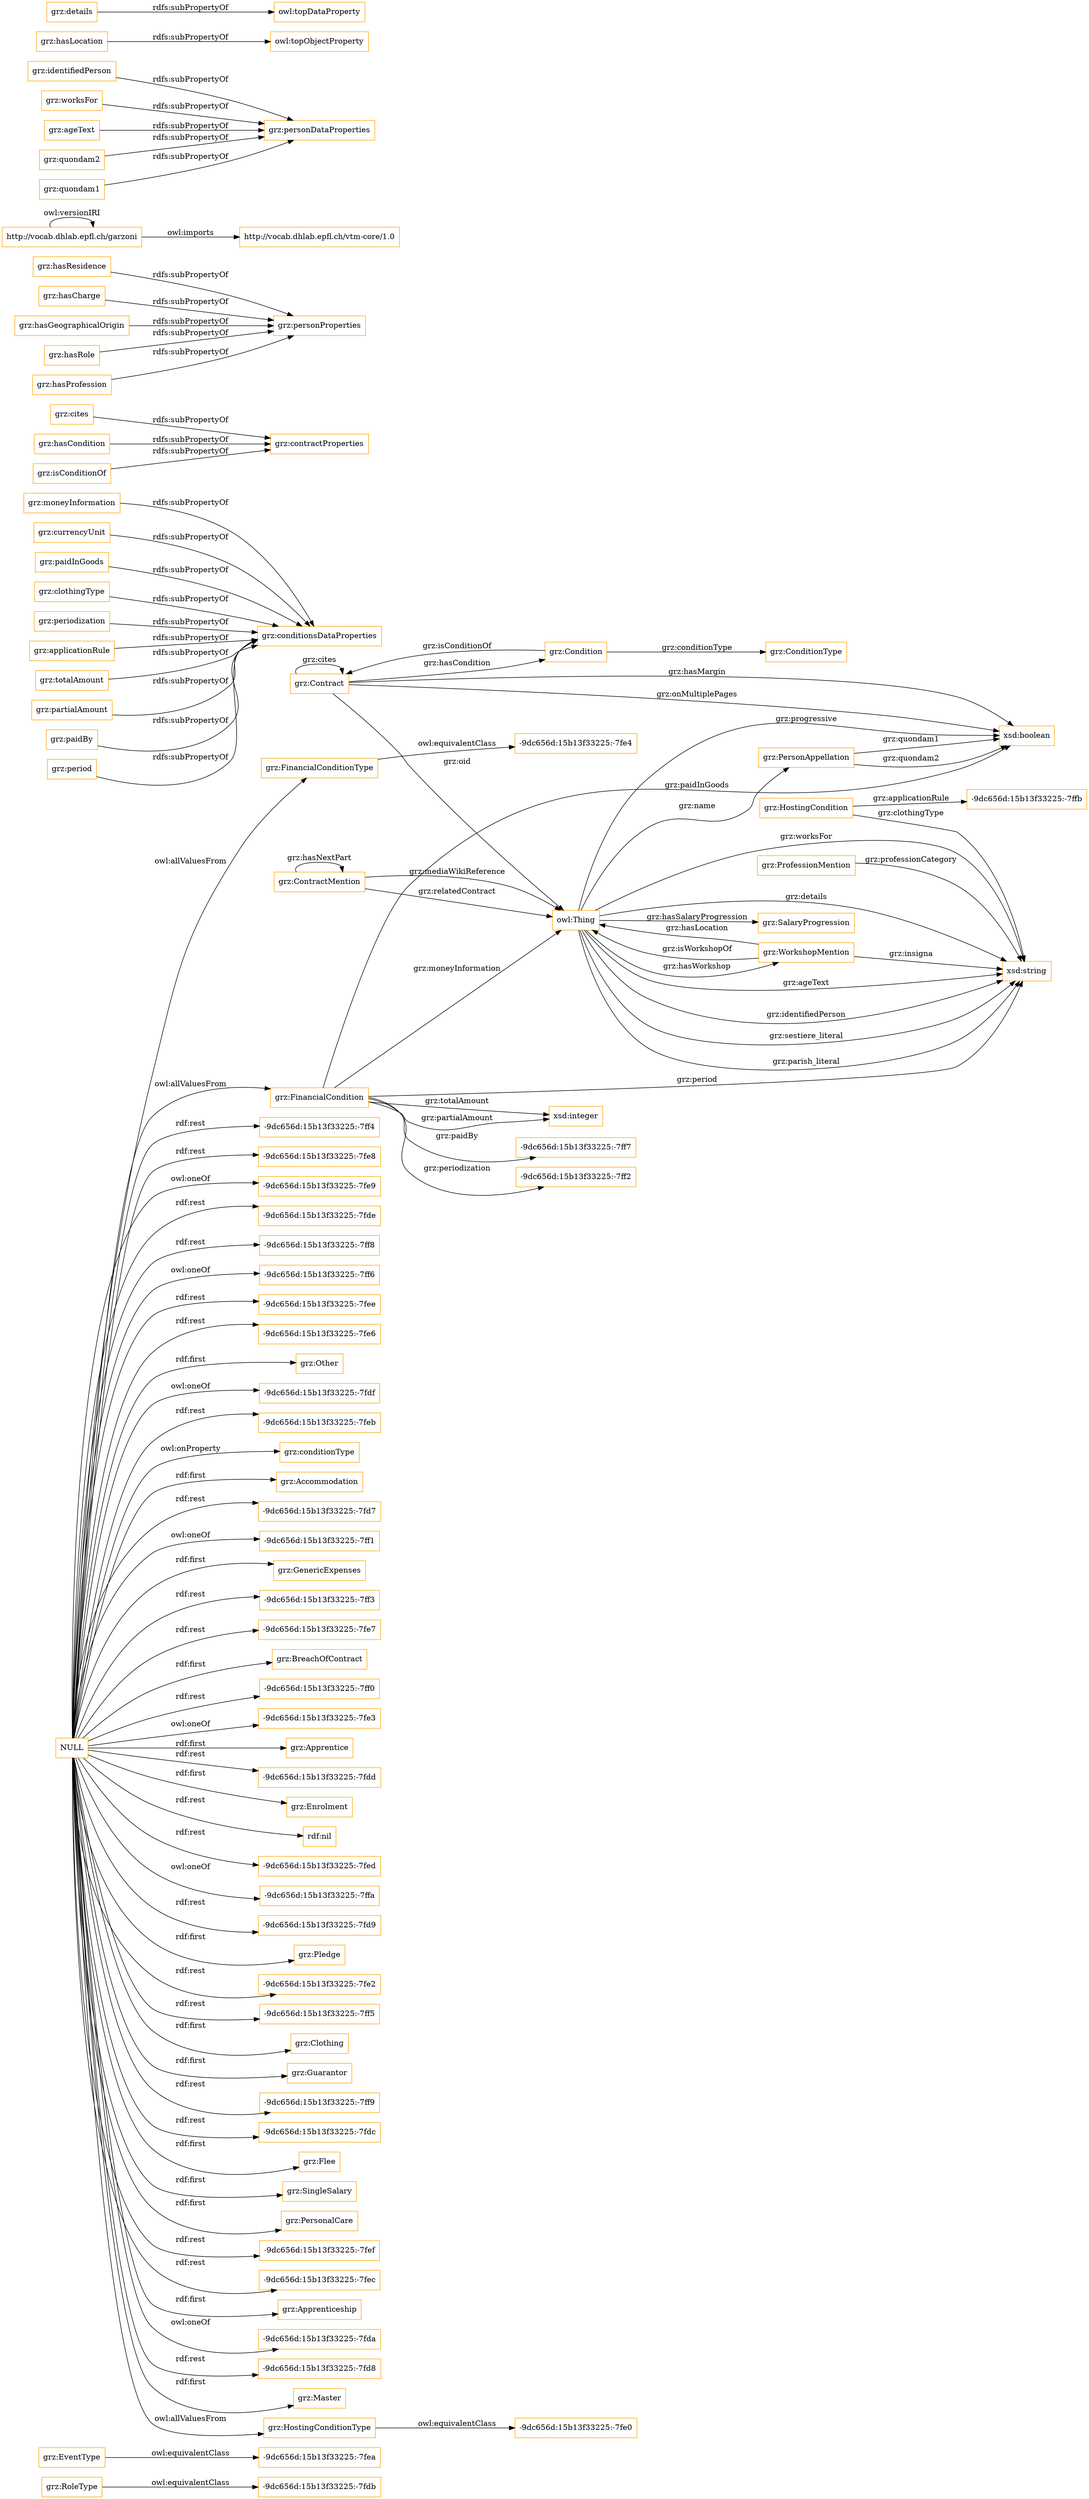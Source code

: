 digraph ar2dtool_diagram { 
rankdir=LR;
size="1501"
node [shape = rectangle, color="orange"]; "grz:RoleType" "-9dc656d:15b13f33225:-7fea" "grz:SalaryProgression" "grz:FinancialConditionType" "grz:ContractMention" "grz:ProfessionMention" "grz:ConditionType" "-9dc656d:15b13f33225:-7fe0" "grz:WorkshopMention" "-9dc656d:15b13f33225:-7fe4" "grz:EventType" "grz:Contract" "grz:HostingCondition" "-9dc656d:15b13f33225:-7fdb" "grz:FinancialCondition" "grz:Condition" "grz:PersonAppellation" "grz:HostingConditionType" ; /*classes style*/
	"grz:HostingConditionType" -> "-9dc656d:15b13f33225:-7fe0" [ label = "owl:equivalentClass" ];
	"grz:moneyInformation" -> "grz:conditionsDataProperties" [ label = "rdfs:subPropertyOf" ];
	"grz:currencyUnit" -> "grz:conditionsDataProperties" [ label = "rdfs:subPropertyOf" ];
	"grz:cites" -> "grz:contractProperties" [ label = "rdfs:subPropertyOf" ];
	"grz:paidInGoods" -> "grz:conditionsDataProperties" [ label = "rdfs:subPropertyOf" ];
	"grz:hasResidence" -> "grz:personProperties" [ label = "rdfs:subPropertyOf" ];
	"grz:hasCharge" -> "grz:personProperties" [ label = "rdfs:subPropertyOf" ];
	"http://vocab.dhlab.epfl.ch/garzoni" -> "http://vocab.dhlab.epfl.ch/vtm-core/1.0" [ label = "owl:imports" ];
	"http://vocab.dhlab.epfl.ch/garzoni" -> "http://vocab.dhlab.epfl.ch/garzoni" [ label = "owl:versionIRI" ];
	"grz:clothingType" -> "grz:conditionsDataProperties" [ label = "rdfs:subPropertyOf" ];
	"grz:periodization" -> "grz:conditionsDataProperties" [ label = "rdfs:subPropertyOf" ];
	"grz:identifiedPerson" -> "grz:personDataProperties" [ label = "rdfs:subPropertyOf" ];
	"grz:EventType" -> "-9dc656d:15b13f33225:-7fea" [ label = "owl:equivalentClass" ];
	"grz:hasCondition" -> "grz:contractProperties" [ label = "rdfs:subPropertyOf" ];
	"grz:hasLocation" -> "owl:topObjectProperty" [ label = "rdfs:subPropertyOf" ];
	"grz:applicationRule" -> "grz:conditionsDataProperties" [ label = "rdfs:subPropertyOf" ];
	"grz:worksFor" -> "grz:personDataProperties" [ label = "rdfs:subPropertyOf" ];
	"grz:totalAmount" -> "grz:conditionsDataProperties" [ label = "rdfs:subPropertyOf" ];
	"NULL" -> "-9dc656d:15b13f33225:-7ff4" [ label = "rdf:rest" ];
	"NULL" -> "-9dc656d:15b13f33225:-7fe8" [ label = "rdf:rest" ];
	"NULL" -> "grz:HostingConditionType" [ label = "owl:allValuesFrom" ];
	"NULL" -> "-9dc656d:15b13f33225:-7fe9" [ label = "owl:oneOf" ];
	"NULL" -> "grz:FinancialCondition" [ label = "owl:allValuesFrom" ];
	"NULL" -> "-9dc656d:15b13f33225:-7fde" [ label = "rdf:rest" ];
	"NULL" -> "-9dc656d:15b13f33225:-7ff8" [ label = "rdf:rest" ];
	"NULL" -> "-9dc656d:15b13f33225:-7ff6" [ label = "owl:oneOf" ];
	"NULL" -> "grz:FinancialConditionType" [ label = "owl:allValuesFrom" ];
	"NULL" -> "-9dc656d:15b13f33225:-7fee" [ label = "rdf:rest" ];
	"NULL" -> "-9dc656d:15b13f33225:-7fe6" [ label = "rdf:rest" ];
	"NULL" -> "grz:Other" [ label = "rdf:first" ];
	"NULL" -> "-9dc656d:15b13f33225:-7fdf" [ label = "owl:oneOf" ];
	"NULL" -> "-9dc656d:15b13f33225:-7feb" [ label = "rdf:rest" ];
	"NULL" -> "grz:conditionType" [ label = "owl:onProperty" ];
	"NULL" -> "grz:Accommodation" [ label = "rdf:first" ];
	"NULL" -> "-9dc656d:15b13f33225:-7fd7" [ label = "rdf:rest" ];
	"NULL" -> "-9dc656d:15b13f33225:-7ff1" [ label = "owl:oneOf" ];
	"NULL" -> "grz:GenericExpenses" [ label = "rdf:first" ];
	"NULL" -> "-9dc656d:15b13f33225:-7ff3" [ label = "rdf:rest" ];
	"NULL" -> "-9dc656d:15b13f33225:-7fe7" [ label = "rdf:rest" ];
	"NULL" -> "grz:BreachOfContract" [ label = "rdf:first" ];
	"NULL" -> "-9dc656d:15b13f33225:-7ff0" [ label = "rdf:rest" ];
	"NULL" -> "-9dc656d:15b13f33225:-7fe3" [ label = "owl:oneOf" ];
	"NULL" -> "grz:Apprentice" [ label = "rdf:first" ];
	"NULL" -> "-9dc656d:15b13f33225:-7fdd" [ label = "rdf:rest" ];
	"NULL" -> "grz:Enrolment" [ label = "rdf:first" ];
	"NULL" -> "rdf:nil" [ label = "rdf:rest" ];
	"NULL" -> "-9dc656d:15b13f33225:-7fed" [ label = "rdf:rest" ];
	"NULL" -> "-9dc656d:15b13f33225:-7ffa" [ label = "owl:oneOf" ];
	"NULL" -> "-9dc656d:15b13f33225:-7fd9" [ label = "rdf:rest" ];
	"NULL" -> "grz:Pledge" [ label = "rdf:first" ];
	"NULL" -> "-9dc656d:15b13f33225:-7fe2" [ label = "rdf:rest" ];
	"NULL" -> "-9dc656d:15b13f33225:-7ff5" [ label = "rdf:rest" ];
	"NULL" -> "grz:Clothing" [ label = "rdf:first" ];
	"NULL" -> "grz:Guarantor" [ label = "rdf:first" ];
	"NULL" -> "-9dc656d:15b13f33225:-7ff9" [ label = "rdf:rest" ];
	"NULL" -> "-9dc656d:15b13f33225:-7fdc" [ label = "rdf:rest" ];
	"NULL" -> "grz:Flee" [ label = "rdf:first" ];
	"NULL" -> "grz:SingleSalary" [ label = "rdf:first" ];
	"NULL" -> "grz:PersonalCare" [ label = "rdf:first" ];
	"NULL" -> "-9dc656d:15b13f33225:-7fef" [ label = "rdf:rest" ];
	"NULL" -> "-9dc656d:15b13f33225:-7fec" [ label = "rdf:rest" ];
	"NULL" -> "grz:Apprenticeship" [ label = "rdf:first" ];
	"NULL" -> "-9dc656d:15b13f33225:-7fda" [ label = "owl:oneOf" ];
	"NULL" -> "-9dc656d:15b13f33225:-7fd8" [ label = "rdf:rest" ];
	"NULL" -> "grz:Master" [ label = "rdf:first" ];
	"grz:hasGeographicalOrigin" -> "grz:personProperties" [ label = "rdfs:subPropertyOf" ];
	"grz:partialAmount" -> "grz:conditionsDataProperties" [ label = "rdfs:subPropertyOf" ];
	"grz:hasRole" -> "grz:personProperties" [ label = "rdfs:subPropertyOf" ];
	"grz:ageText" -> "grz:personDataProperties" [ label = "rdfs:subPropertyOf" ];
	"grz:paidBy" -> "grz:conditionsDataProperties" [ label = "rdfs:subPropertyOf" ];
	"grz:FinancialConditionType" -> "-9dc656d:15b13f33225:-7fe4" [ label = "owl:equivalentClass" ];
	"grz:quondam2" -> "grz:personDataProperties" [ label = "rdfs:subPropertyOf" ];
	"grz:details" -> "owl:topDataProperty" [ label = "rdfs:subPropertyOf" ];
	"grz:isConditionOf" -> "grz:contractProperties" [ label = "rdfs:subPropertyOf" ];
	"grz:hasProfession" -> "grz:personProperties" [ label = "rdfs:subPropertyOf" ];
	"grz:RoleType" -> "-9dc656d:15b13f33225:-7fdb" [ label = "owl:equivalentClass" ];
	"grz:period" -> "grz:conditionsDataProperties" [ label = "rdfs:subPropertyOf" ];
	"grz:quondam1" -> "grz:personDataProperties" [ label = "rdfs:subPropertyOf" ];
	"owl:Thing" -> "xsd:string" [ label = "grz:identifiedPerson" ];
	"owl:Thing" -> "xsd:string" [ label = "grz:sestiere_literal" ];
	"grz:HostingCondition" -> "xsd:string" [ label = "grz:clothingType" ];
	"grz:Contract" -> "grz:Contract" [ label = "grz:cites" ];
	"owl:Thing" -> "xsd:string" [ label = "grz:parish_literal" ];
	"grz:WorkshopMention" -> "owl:Thing" [ label = "grz:hasLocation" ];
	"grz:ProfessionMention" -> "xsd:string" [ label = "grz:professionCategory" ];
	"grz:FinancialCondition" -> "-9dc656d:15b13f33225:-7ff2" [ label = "grz:periodization" ];
	"grz:ContractMention" -> "grz:ContractMention" [ label = "grz:hasNextPart" ];
	"grz:FinancialCondition" -> "xsd:integer" [ label = "grz:totalAmount" ];
	"grz:WorkshopMention" -> "owl:Thing" [ label = "grz:isWorkshopOf" ];
	"grz:Contract" -> "xsd:boolean" [ label = "grz:hasMargin" ];
	"grz:FinancialCondition" -> "owl:Thing" [ label = "grz:moneyInformation" ];
	"grz:FinancialCondition" -> "-9dc656d:15b13f33225:-7ff7" [ label = "grz:paidBy" ];
	"grz:FinancialCondition" -> "xsd:boolean" [ label = "grz:paidInGoods" ];
	"owl:Thing" -> "xsd:string" [ label = "grz:details" ];
	"grz:HostingCondition" -> "-9dc656d:15b13f33225:-7ffb" [ label = "grz:applicationRule" ];
	"grz:ContractMention" -> "owl:Thing" [ label = "grz:relatedContract" ];
	"owl:Thing" -> "xsd:string" [ label = "grz:ageText" ];
	"owl:Thing" -> "grz:PersonAppellation" [ label = "grz:name" ];
	"owl:Thing" -> "grz:SalaryProgression" [ label = "grz:hasSalaryProgression" ];
	"grz:Contract" -> "owl:Thing" [ label = "grz:oid" ];
	"owl:Thing" -> "grz:WorkshopMention" [ label = "grz:hasWorkshop" ];
	"grz:FinancialCondition" -> "xsd:integer" [ label = "grz:partialAmount" ];
	"owl:Thing" -> "xsd:boolean" [ label = "grz:progressive" ];
	"grz:FinancialCondition" -> "xsd:string" [ label = "grz:period" ];
	"grz:ContractMention" -> "owl:Thing" [ label = "grz:mediaWikiReference" ];
	"grz:Condition" -> "grz:Contract" [ label = "grz:isConditionOf" ];
	"grz:WorkshopMention" -> "xsd:string" [ label = "grz:insigna" ];
	"grz:Contract" -> "xsd:boolean" [ label = "grz:onMultiplePages" ];
	"grz:PersonAppellation" -> "xsd:boolean" [ label = "grz:quondam1" ];
	"grz:Contract" -> "grz:Condition" [ label = "grz:hasCondition" ];
	"owl:Thing" -> "xsd:string" [ label = "grz:worksFor" ];
	"grz:PersonAppellation" -> "xsd:boolean" [ label = "grz:quondam2" ];
	"grz:Condition" -> "grz:ConditionType" [ label = "grz:conditionType" ];

}
